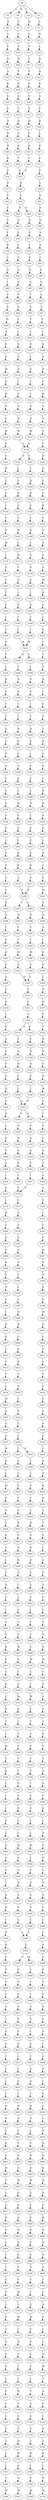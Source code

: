 strict digraph  {
	S0 -> S1 [ label = V ];
	S0 -> S2 [ label = L ];
	S0 -> S3 [ label = T ];
	S0 -> S4 [ label = M ];
	S1 -> S5 [ label = M ];
	S2 -> S6 [ label = P ];
	S3 -> S7 [ label = A ];
	S4 -> S8 [ label = V ];
	S5 -> S9 [ label = Q ];
	S6 -> S10 [ label = L ];
	S7 -> S11 [ label = N ];
	S8 -> S12 [ label = Q ];
	S9 -> S13 [ label = Y ];
	S10 -> S14 [ label = V ];
	S11 -> S15 [ label = L ];
	S12 -> S16 [ label = Y ];
	S13 -> S17 [ label = L ];
	S14 -> S18 [ label = H ];
	S15 -> S19 [ label = Q ];
	S16 -> S20 [ label = W ];
	S17 -> S21 [ label = V ];
	S18 -> S22 [ label = A ];
	S19 -> S23 [ label = Q ];
	S20 -> S24 [ label = V ];
	S21 -> S25 [ label = G ];
	S22 -> S26 [ label = K ];
	S23 -> S27 [ label = K ];
	S24 -> S28 [ label = S ];
	S25 -> S29 [ label = V ];
	S26 -> S30 [ label = G ];
	S27 -> S31 [ label = A ];
	S28 -> S32 [ label = L ];
	S29 -> S33 [ label = V ];
	S30 -> S34 [ label = E ];
	S31 -> S35 [ label = E ];
	S32 -> S36 [ label = V ];
	S33 -> S37 [ label = Q ];
	S34 -> S38 [ label = A ];
	S35 -> S39 [ label = R ];
	S36 -> S40 [ label = Q ];
	S37 -> S41 [ label = G ];
	S38 -> S42 [ label = R ];
	S39 -> S43 [ label = L ];
	S40 -> S44 [ label = G ];
	S41 -> S45 [ label = K ];
	S42 -> S46 [ label = R ];
	S43 -> S47 [ label = K ];
	S44 -> S48 [ label = K ];
	S45 -> S49 [ label = T ];
	S46 -> S50 [ label = K ];
	S47 -> S51 [ label = E ];
	S48 -> S52 [ label = T ];
	S49 -> S53 [ label = D ];
	S50 -> S54 [ label = E ];
	S51 -> S55 [ label = E ];
	S52 -> S53 [ label = D ];
	S53 -> S56 [ label = N ];
	S54 -> S57 [ label = E ];
	S55 -> S58 [ label = L ];
	S56 -> S59 [ label = L ];
	S57 -> S60 [ label = F ];
	S58 -> S61 [ label = A ];
	S59 -> S62 [ label = Q ];
	S59 -> S63 [ label = H ];
	S60 -> S64 [ label = E ];
	S61 -> S65 [ label = E ];
	S62 -> S66 [ label = A ];
	S63 -> S67 [ label = A ];
	S64 -> S68 [ label = E ];
	S65 -> S69 [ label = D ];
	S66 -> S70 [ label = E ];
	S67 -> S71 [ label = E ];
	S68 -> S72 [ label = F ];
	S69 -> S73 [ label = S ];
	S70 -> S74 [ label = L ];
	S71 -> S75 [ label = L ];
	S72 -> S76 [ label = R ];
	S73 -> S77 [ label = S ];
	S74 -> S78 [ label = A ];
	S75 -> S79 [ label = A ];
	S76 -> S80 [ label = G ];
	S77 -> S81 [ label = I ];
	S78 -> S82 [ label = Q ];
	S79 -> S83 [ label = S ];
	S80 -> S84 [ label = G ];
	S81 -> S85 [ label = R ];
	S82 -> S86 [ label = S ];
	S83 -> S87 [ label = S ];
	S84 -> S88 [ label = I ];
	S85 -> S89 [ label = Q ];
	S86 -> S90 [ label = P ];
	S87 -> S91 [ label = T ];
	S88 -> S92 [ label = F ];
	S89 -> S93 [ label = S ];
	S90 -> S94 [ label = S ];
	S91 -> S95 [ label = G ];
	S92 -> S96 [ label = K ];
	S93 -> S97 [ label = V ];
	S94 -> S98 [ label = F ];
	S95 -> S99 [ label = Y ];
	S96 -> S100 [ label = N ];
	S97 -> S101 [ label = E ];
	S98 -> S102 [ label = L ];
	S99 -> S103 [ label = L ];
	S100 -> S104 [ label = K ];
	S101 -> S105 [ label = L ];
	S102 -> S106 [ label = S ];
	S103 -> S107 [ label = S ];
	S104 -> S108 [ label = Y ];
	S105 -> S109 [ label = K ];
	S106 -> S110 [ label = V ];
	S107 -> S111 [ label = I ];
	S108 -> S112 [ label = K ];
	S109 -> S113 [ label = S ];
	S110 -> S114 [ label = A ];
	S111 -> S115 [ label = E ];
	S112 -> S116 [ label = M ];
	S113 -> S117 [ label = D ];
	S114 -> S118 [ label = L ];
	S115 -> S119 [ label = L ];
	S116 -> S120 [ label = D ];
	S117 -> S121 [ label = F ];
	S118 -> S122 [ label = T ];
	S119 -> S123 [ label = T ];
	S120 -> S124 [ label = N ];
	S121 -> S125 [ label = K ];
	S122 -> S126 [ label = Q ];
	S123 -> S127 [ label = Q ];
	S124 -> S128 [ label = H ];
	S125 -> S129 [ label = V ];
	S126 -> S130 [ label = N ];
	S127 -> S131 [ label = N ];
	S128 -> S132 [ label = F ];
	S129 -> S133 [ label = V ];
	S130 -> S134 [ label = W ];
	S131 -> S135 [ label = W ];
	S132 -> S136 [ label = K ];
	S133 -> S137 [ label = V ];
	S134 -> S138 [ label = S ];
	S135 -> S138 [ label = S ];
	S136 -> S139 [ label = K ];
	S137 -> S140 [ label = F ];
	S138 -> S141 [ label = V ];
	S138 -> S142 [ label = F ];
	S139 -> S143 [ label = V ];
	S140 -> S144 [ label = D ];
	S141 -> S145 [ label = L ];
	S142 -> S146 [ label = L ];
	S143 -> S147 [ label = H ];
	S144 -> S148 [ label = G ];
	S145 -> S149 [ label = G ];
	S146 -> S150 [ label = D ];
	S147 -> S151 [ label = L ];
	S148 -> S152 [ label = L ];
	S149 -> S153 [ label = D ];
	S150 -> S154 [ label = D ];
	S151 -> S155 [ label = V ];
	S152 -> S156 [ label = G ];
	S153 -> S157 [ label = F ];
	S154 -> S158 [ label = F ];
	S155 -> S159 [ label = I ];
	S156 -> S160 [ label = K ];
	S157 -> S161 [ label = L ];
	S158 -> S162 [ label = L ];
	S159 -> S163 [ label = F ];
	S160 -> S164 [ label = V ];
	S161 -> S165 [ label = D ];
	S162 -> S166 [ label = N ];
	S163 -> S167 [ label = A ];
	S164 -> S168 [ label = Q ];
	S165 -> S169 [ label = L ];
	S166 -> S170 [ label = L ];
	S167 -> S171 [ label = M ];
	S168 -> S172 [ label = E ];
	S169 -> S173 [ label = H ];
	S170 -> S174 [ label = S ];
	S171 -> S175 [ label = L ];
	S172 -> S176 [ label = G ];
	S173 -> S177 [ label = T ];
	S174 -> S178 [ label = P ];
	S175 -> S179 [ label = V ];
	S176 -> S180 [ label = V ];
	S177 -> S181 [ label = A ];
	S178 -> S182 [ label = A ];
	S179 -> S183 [ label = F ];
	S180 -> S184 [ label = W ];
	S181 -> S185 [ label = L ];
	S182 -> S186 [ label = L ];
	S183 -> S187 [ label = F ];
	S184 -> S188 [ label = K ];
	S185 -> S189 [ label = G ];
	S186 -> S190 [ label = G ];
	S187 -> S191 [ label = S ];
	S188 -> S192 [ label = L ];
	S189 -> S193 [ label = Y ];
	S190 -> S194 [ label = Y ];
	S191 -> S195 [ label = I ];
	S192 -> S196 [ label = L ];
	S193 -> S197 [ label = I ];
	S194 -> S198 [ label = I ];
	S195 -> S199 [ label = A ];
	S196 -> S200 [ label = K ];
	S197 -> S201 [ label = W ];
	S198 -> S201 [ label = W ];
	S199 -> S202 [ label = P ];
	S200 -> S203 [ label = I ];
	S201 -> S204 [ label = Q ];
	S201 -> S205 [ label = E ];
	S202 -> S206 [ label = F ];
	S203 -> S207 [ label = Y ];
	S204 -> S208 [ label = I ];
	S205 -> S209 [ label = I ];
	S206 -> S210 [ label = L ];
	S207 -> S211 [ label = N ];
	S208 -> S212 [ label = A ];
	S209 -> S213 [ label = A ];
	S210 -> S214 [ label = K ];
	S211 -> S215 [ label = D ];
	S212 -> S216 [ label = E ];
	S213 -> S217 [ label = E ];
	S214 -> S218 [ label = E ];
	S215 -> S219 [ label = I ];
	S216 -> S220 [ label = I ];
	S217 -> S221 [ label = I ];
	S218 -> S222 [ label = T ];
	S219 -> S223 [ label = P ];
	S220 -> S224 [ label = Y ];
	S221 -> S225 [ label = Y ];
	S222 -> S226 [ label = V ];
	S223 -> S227 [ label = T ];
	S224 -> S228 [ label = R ];
	S225 -> S229 [ label = N ];
	S226 -> S230 [ label = S ];
	S227 -> S231 [ label = V ];
	S228 -> S232 [ label = Q ];
	S229 -> S233 [ label = K ];
	S230 -> S234 [ label = S ];
	S231 -> S235 [ label = K ];
	S232 -> S236 [ label = L ];
	S233 -> S237 [ label = L ];
	S234 -> S238 [ label = V ];
	S235 -> S239 [ label = I ];
	S236 -> S240 [ label = L ];
	S237 -> S241 [ label = F ];
	S238 -> S242 [ label = A ];
	S239 -> S243 [ label = S ];
	S240 -> S244 [ label = P ];
	S241 -> S245 [ label = P ];
	S242 -> S246 [ label = Y ];
	S243 -> S247 [ label = I ];
	S244 -> S248 [ label = L ];
	S245 -> S249 [ label = F ];
	S246 -> S250 [ label = T ];
	S247 -> S251 [ label = R ];
	S248 -> S252 [ label = H ];
	S249 -> S253 [ label = H ];
	S250 -> S254 [ label = V ];
	S251 -> S255 [ label = R ];
	S252 -> S256 [ label = V ];
	S253 -> S257 [ label = I ];
	S254 -> S258 [ label = S ];
	S255 -> S259 [ label = K ];
	S256 -> S260 [ label = S ];
	S257 -> S261 [ label = S ];
	S258 -> S262 [ label = Q ];
	S259 -> S263 [ label = E ];
	S260 -> S264 [ label = F ];
	S261 -> S265 [ label = F ];
	S262 -> S266 [ label = L ];
	S263 -> S267 [ label = L ];
	S264 -> S268 [ label = S ];
	S265 -> S269 [ label = S ];
	S266 -> S270 [ label = S ];
	S267 -> S271 [ label = N ];
	S268 -> S272 [ label = K ];
	S269 -> S273 [ label = K ];
	S270 -> S274 [ label = V ];
	S271 -> S275 [ label = C ];
	S272 -> S276 [ label = A ];
	S273 -> S277 [ label = A ];
	S274 -> S278 [ label = V ];
	S275 -> S279 [ label = V ];
	S276 -> S280 [ label = R ];
	S277 -> S280 [ label = R ];
	S278 -> S281 [ label = T ];
	S279 -> S282 [ label = M ];
	S280 -> S283 [ label = I ];
	S280 -> S284 [ label = L ];
	S281 -> S285 [ label = K ];
	S282 -> S286 [ label = S ];
	S283 -> S287 [ label = N ];
	S284 -> S288 [ label = N ];
	S285 -> S289 [ label = N ];
	S286 -> S290 [ label = S ];
	S287 -> S291 [ label = C ];
	S288 -> S292 [ label = C ];
	S289 -> S293 [ label = L ];
	S290 -> S294 [ label = A ];
	S291 -> S295 [ label = T ];
	S292 -> S296 [ label = T ];
	S293 -> S297 [ label = E ];
	S294 -> S298 [ label = L ];
	S295 -> S299 [ label = M ];
	S296 -> S300 [ label = M ];
	S297 -> S301 [ label = Q ];
	S298 -> S302 [ label = G ];
	S299 -> S303 [ label = S ];
	S300 -> S304 [ label = S ];
	S301 -> S305 [ label = E ];
	S302 -> S306 [ label = Q ];
	S303 -> S307 [ label = D ];
	S304 -> S307 [ label = D ];
	S305 -> S308 [ label = A ];
	S306 -> S309 [ label = L ];
	S307 -> S310 [ label = L ];
	S308 -> S311 [ label = E ];
	S309 -> S312 [ label = N ];
	S310 -> S313 [ label = L ];
	S311 -> S314 [ label = S ];
	S312 -> S315 [ label = Q ];
	S313 -> S316 [ label = G ];
	S314 -> S317 [ label = L ];
	S315 -> S318 [ label = F ];
	S316 -> S319 [ label = R ];
	S316 -> S320 [ label = K ];
	S317 -> S321 [ label = K ];
	S318 -> S322 [ label = T ];
	S319 -> S323 [ label = F ];
	S320 -> S324 [ label = F ];
	S321 -> S325 [ label = A ];
	S322 -> S326 [ label = N ];
	S323 -> S327 [ label = N ];
	S324 -> S328 [ label = N ];
	S325 -> S329 [ label = E ];
	S326 -> S330 [ label = K ];
	S327 -> S331 [ label = H ];
	S328 -> S332 [ label = H ];
	S329 -> S333 [ label = F ];
	S330 -> S334 [ label = V ];
	S331 -> S335 [ label = F ];
	S332 -> S336 [ label = F ];
	S333 -> S337 [ label = E ];
	S334 -> S338 [ label = N ];
	S335 -> S339 [ label = I ];
	S336 -> S340 [ label = I ];
	S337 -> S341 [ label = Q ];
	S338 -> S342 [ label = W ];
	S339 -> S343 [ label = N ];
	S340 -> S343 [ label = N ];
	S341 -> S344 [ label = S ];
	S342 -> S345 [ label = Y ];
	S343 -> S346 [ label = G ];
	S343 -> S347 [ label = Q ];
	S344 -> S348 [ label = E ];
	S345 -> S349 [ label = I ];
	S346 -> S350 [ label = V ];
	S347 -> S351 [ label = V ];
	S348 -> S352 [ label = L ];
	S349 -> S353 [ label = V ];
	S350 -> S354 [ label = H ];
	S351 -> S355 [ label = H ];
	S352 -> S356 [ label = R ];
	S353 -> S357 [ label = L ];
	S354 -> S358 [ label = G ];
	S355 -> S359 [ label = G ];
	S356 -> S360 [ label = T ];
	S357 -> S361 [ label = G ];
	S358 -> S362 [ label = F ];
	S359 -> S363 [ label = F ];
	S360 -> S364 [ label = S ];
	S361 -> S365 [ label = T ];
	S362 -> S366 [ label = I ];
	S363 -> S367 [ label = I ];
	S364 -> S368 [ label = I ];
	S365 -> S369 [ label = G ];
	S366 -> S370 [ label = V ];
	S367 -> S370 [ label = V ];
	S368 -> S371 [ label = S ];
	S369 -> S372 [ label = A ];
	S370 -> S373 [ label = I ];
	S371 -> S374 [ label = L ];
	S372 -> S375 [ label = T ];
	S373 -> S376 [ label = G ];
	S374 -> S377 [ label = H ];
	S375 -> S378 [ label = I ];
	S376 -> S379 [ label = T ];
	S377 -> S380 [ label = S ];
	S378 -> S381 [ label = L ];
	S379 -> S382 [ label = G ];
	S380 -> S383 [ label = D ];
	S381 -> S384 [ label = F ];
	S382 -> S385 [ label = A ];
	S383 -> S386 [ label = V ];
	S384 -> S387 [ label = N ];
	S385 -> S388 [ label = A ];
	S386 -> S389 [ label = K ];
	S387 -> S390 [ label = R ];
	S388 -> S391 [ label = I ];
	S389 -> S392 [ label = V ];
	S390 -> S393 [ label = G ];
	S391 -> S394 [ label = L ];
	S392 -> S395 [ label = V ];
	S393 -> S396 [ label = E ];
	S394 -> S397 [ label = A ];
	S395 -> S398 [ label = V ];
	S396 -> S399 [ label = Q ];
	S397 -> S400 [ label = N ];
	S398 -> S401 [ label = L ];
	S399 -> S402 [ label = M ];
	S400 -> S403 [ label = R ];
	S401 -> S404 [ label = D ];
	S402 -> S405 [ label = G ];
	S403 -> S406 [ label = G ];
	S404 -> S407 [ label = P ];
	S405 -> S408 [ label = C ];
	S406 -> S409 [ label = E ];
	S407 -> S410 [ label = L ];
	S408 -> S411 [ label = S ];
	S409 -> S412 [ label = R ];
	S410 -> S413 [ label = L ];
	S411 -> S414 [ label = L ];
	S412 -> S415 [ label = L ];
	S413 -> S416 [ label = T ];
	S414 -> S417 [ label = L ];
	S415 -> S418 [ label = G ];
	S416 -> S419 [ label = L ];
	S417 -> S420 [ label = F ];
	S418 -> S421 [ label = C ];
	S419 -> S422 [ label = M ];
	S420 -> S423 [ label = L ];
	S421 -> S424 [ label = S ];
	S422 -> S425 [ label = N ];
	S423 -> S426 [ label = V ];
	S424 -> S427 [ label = L ];
	S425 -> S428 [ label = G ];
	S426 -> S429 [ label = S ];
	S427 -> S430 [ label = F ];
	S428 -> S431 [ label = V ];
	S429 -> S432 [ label = F ];
	S430 -> S433 [ label = F ];
	S430 -> S434 [ label = V ];
	S431 -> S435 [ label = W ];
	S432 -> S436 [ label = C ];
	S433 -> S437 [ label = L ];
	S434 -> S438 [ label = L ];
	S435 -> S439 [ label = K ];
	S436 -> S440 [ label = R ];
	S437 -> S441 [ label = A ];
	S438 -> S442 [ label = L ];
	S439 -> S443 [ label = L ];
	S440 -> S444 [ label = V ];
	S441 -> S445 [ label = V ];
	S442 -> S446 [ label = V ];
	S443 -> S447 [ label = M ];
	S444 -> S448 [ label = R ];
	S445 -> S449 [ label = F ];
	S446 -> S450 [ label = F ];
	S447 -> S451 [ label = E ];
	S448 -> S452 [ label = K ];
	S449 -> S453 [ label = C ];
	S450 -> S454 [ label = C ];
	S451 -> S455 [ label = K ];
	S452 -> S456 [ label = S ];
	S453 -> S457 [ label = R ];
	S454 -> S458 [ label = R ];
	S455 -> S459 [ label = Y ];
	S456 -> S460 [ label = C ];
	S457 -> S461 [ label = G ];
	S458 -> S462 [ label = A ];
	S459 -> S463 [ label = K ];
	S460 -> S464 [ label = F ];
	S461 -> S465 [ label = H ];
	S462 -> S466 [ label = H ];
	S463 -> S467 [ label = A ];
	S464 -> S468 [ label = L ];
	S465 -> S469 [ label = K ];
	S466 -> S470 [ label = K ];
	S467 -> S471 [ label = L ];
	S468 -> S472 [ label = A ];
	S469 -> S473 [ label = S ];
	S470 -> S474 [ label = S ];
	S471 -> S475 [ label = P ];
	S472 -> S476 [ label = G ];
	S473 -> S477 [ label = C ];
	S474 -> S478 [ label = S ];
	S475 -> S479 [ label = A ];
	S476 -> S480 [ label = T ];
	S477 -> S481 [ label = C ];
	S478 -> S482 [ label = V ];
	S479 -> S483 [ label = V ];
	S480 -> S484 [ label = V ];
	S481 -> S485 [ label = L ];
	S482 -> S486 [ label = L ];
	S483 -> S487 [ label = I ];
	S484 -> S488 [ label = I ];
	S485 -> S489 [ label = L ];
	S486 -> S490 [ label = L ];
	S487 -> S491 [ label = A ];
	S488 -> S492 [ label = V ];
	S489 -> S493 [ label = V ];
	S490 -> S494 [ label = V ];
	S491 -> S495 [ label = A ];
	S492 -> S496 [ label = A ];
	S493 -> S497 [ label = W ];
	S494 -> S498 [ label = C ];
	S495 -> S499 [ label = K ];
	S496 -> S500 [ label = A ];
	S497 -> S501 [ label = A ];
	S498 -> S502 [ label = M ];
	S499 -> S503 [ label = K ];
	S500 -> S504 [ label = M ];
	S501 -> S505 [ label = I ];
	S502 -> S506 [ label = L ];
	S503 -> S507 [ label = A ];
	S504 -> S508 [ label = G ];
	S505 -> S509 [ label = A ];
	S506 -> S510 [ label = I ];
	S507 -> S511 [ label = K ];
	S508 -> S512 [ label = S ];
	S509 -> S513 [ label = W ];
	S510 -> S514 [ label = W ];
	S511 -> S515 [ label = L ];
	S512 -> S516 [ label = V ];
	S513 -> S517 [ label = S ];
	S514 -> S518 [ label = C ];
	S515 -> S519 [ label = N ];
	S516 -> S520 [ label = T ];
	S517 -> S521 [ label = I ];
	S518 -> S522 [ label = T ];
	S519 -> S523 [ label = C ];
	S520 -> S524 [ label = G ];
	S521 -> S525 [ label = T ];
	S522 -> S526 [ label = A ];
	S523 -> S527 [ label = I ];
	S524 -> S528 [ label = S ];
	S525 -> S529 [ label = F ];
	S526 -> S530 [ label = F ];
	S527 -> S531 [ label = M ];
	S528 -> S532 [ label = V ];
	S529 -> S533 [ label = V ];
	S530 -> S534 [ label = V ];
	S531 -> S535 [ label = S ];
	S532 -> S536 [ label = V ];
	S533 -> S537 [ label = L ];
	S534 -> S538 [ label = T ];
	S535 -> S539 [ label = K ];
	S536 -> S540 [ label = S ];
	S537 -> S541 [ label = F ];
	S538 -> S542 [ label = I ];
	S539 -> S543 [ label = L ];
	S540 -> S544 [ label = G ];
	S541 -> S545 [ label = S ];
	S542 -> S546 [ label = S ];
	S543 -> S547 [ label = L ];
	S544 -> S548 [ label = Y ];
	S545 -> S549 [ label = S ];
	S546 -> S550 [ label = S ];
	S547 -> S551 [ label = L ];
	S548 -> S552 [ label = A ];
	S549 -> S553 [ label = L ];
	S550 -> S554 [ label = L ];
	S551 -> S555 [ label = S ];
	S552 -> S556 [ label = L ];
	S553 -> S557 [ label = F ];
	S554 -> S558 [ label = I ];
	S555 -> S559 [ label = L ];
	S556 -> S560 [ label = S ];
	S557 -> S561 [ label = W ];
	S558 -> S562 [ label = W ];
	S559 -> S563 [ label = N ];
	S560 -> S564 [ label = Y ];
	S561 -> S565 [ label = S ];
	S562 -> S566 [ label = L ];
	S563 -> S567 [ label = A ];
	S564 -> S568 [ label = Y ];
	S565 -> S569 [ label = F ];
	S566 -> S570 [ label = F ];
	S567 -> S571 [ label = S ];
	S568 -> S572 [ label = L ];
	S569 -> S573 [ label = A ];
	S570 -> S574 [ label = A ];
	S571 -> S575 [ label = T ];
	S572 -> S576 [ label = G ];
	S573 -> S577 [ label = V ];
	S574 -> S578 [ label = V ];
	S575 -> S579 [ label = N ];
	S576 -> S580 [ label = V ];
	S577 -> S581 [ label = S ];
	S578 -> S582 [ label = S ];
	S579 -> S583 [ label = H ];
	S580 -> S584 [ label = F ];
	S581 -> S585 [ label = L ];
	S582 -> S586 [ label = L ];
	S583 -> S587 [ label = I ];
	S584 -> S588 [ label = L ];
	S585 -> S589 [ label = L ];
	S586 -> S589 [ label = L ];
	S587 -> S590 [ label = N ];
	S588 -> S591 [ label = L ];
	S589 -> S592 [ label = G ];
	S590 -> S593 [ label = R ];
	S591 -> S594 [ label = S ];
	S592 -> S595 [ label = V ];
	S592 -> S596 [ label = M ];
	S593 -> S597 [ label = F ];
	S594 -> S598 [ label = G ];
	S595 -> S599 [ label = S ];
	S596 -> S600 [ label = L ];
	S597 -> S601 [ label = V ];
	S598 -> S602 [ label = F ];
	S599 -> S603 [ label = S ];
	S600 -> S604 [ label = I ];
	S601 -> S605 [ label = V ];
	S602 -> S606 [ label = T ];
	S603 -> S607 [ label = F ];
	S604 -> S608 [ label = L ];
	S605 -> S609 [ label = L ];
	S606 -> S610 [ label = F ];
	S607 -> S611 [ label = A ];
	S608 -> S612 [ label = A ];
	S609 -> S613 [ label = S ];
	S610 -> S614 [ label = G ];
	S611 -> S615 [ label = V ];
	S612 -> S616 [ label = V ];
	S613 -> S617 [ label = T ];
	S614 -> S618 [ label = L ];
	S615 -> S619 [ label = F ];
	S616 -> S620 [ label = I ];
	S617 -> S621 [ label = G ];
	S618 -> S622 [ label = V ];
	S619 -> S623 [ label = S ];
	S620 -> S624 [ label = S ];
	S621 -> S625 [ label = A ];
	S622 -> S626 [ label = L ];
	S623 -> S627 [ label = C ];
	S624 -> S628 [ label = C ];
	S625 -> S629 [ label = T ];
	S626 -> S630 [ label = C ];
	S627 -> S631 [ label = I ];
	S628 -> S632 [ label = V ];
	S629 -> S633 [ label = L ];
	S630 -> S634 [ label = T ];
	S631 -> S635 [ label = G ];
	S632 -> S636 [ label = G ];
	S633 -> S637 [ label = L ];
	S634 -> S638 [ label = I ];
	S635 -> S639 [ label = L ];
	S636 -> S640 [ label = L ];
	S637 -> S641 [ label = L ];
	S638 -> S642 [ label = F ];
	S639 -> S643 [ label = H ];
	S640 -> S644 [ label = H ];
	S641 -> S645 [ label = N ];
	S642 -> S646 [ label = L ];
	S643 -> S647 [ label = Q ];
	S644 -> S648 [ label = Q ];
	S645 -> S649 [ label = R ];
	S646 -> S650 [ label = L ];
	S647 -> S651 [ label = L ];
	S648 -> S652 [ label = L ];
	S649 -> S653 [ label = S ];
	S650 -> S654 [ label = R ];
	S651 -> S655 [ label = V ];
	S652 -> S656 [ label = F ];
	S653 -> S657 [ label = K ];
	S654 -> S658 [ label = N ];
	S655 -> S659 [ label = D ];
	S656 -> S660 [ label = D ];
	S657 -> S661 [ label = K ];
	S658 -> S662 [ label = N ];
	S659 -> S663 [ label = V ];
	S660 -> S664 [ label = K ];
	S661 -> S665 [ label = M ];
	S662 -> S666 [ label = R ];
	S663 -> S667 [ label = W ];
	S664 -> S668 [ label = W ];
	S665 -> S669 [ label = F ];
	S666 -> S670 [ label = W ];
	S667 -> S671 [ label = G ];
	S668 -> S672 [ label = G ];
	S669 -> S673 [ label = L ];
	S670 -> S674 [ label = D ];
	S671 -> S675 [ label = P ];
	S672 -> S676 [ label = P ];
	S673 -> S677 [ label = S ];
	S674 -> S678 [ label = P ];
	S675 -> S679 [ label = S ];
	S676 -> S680 [ label = S ];
	S677 -> S681 [ label = V ];
	S678 -> S682 [ label = R ];
	S679 -> S683 [ label = R ];
	S680 -> S684 [ label = K ];
	S681 -> S685 [ label = V ];
	S682 -> S686 [ label = N ];
	S683 -> S687 [ label = P ];
	S684 -> S688 [ label = P ];
	S685 -> S689 [ label = L ];
	S686 -> S690 [ label = S ];
	S687 -> S691 [ label = S ];
	S688 -> S692 [ label = S ];
	S689 -> S693 [ label = L ];
	S690 -> S694 [ label = S ];
	S691 -> S695 [ label = V ];
	S692 -> S696 [ label = V ];
	S693 -> S697 [ label = T ];
	S694 -> S698 [ label = T ];
	S695 -> S699 [ label = Y ];
	S696 -> S700 [ label = Y ];
	S697 -> S701 [ label = G ];
	S698 -> S702 [ label = Y ];
	S699 -> S703 [ label = M ];
	S700 -> S704 [ label = L ];
	S701 -> S705 [ label = Y ];
	S702 -> S706 [ label = L ];
	S703 -> S707 [ label = G ];
	S704 -> S708 [ label = E ];
	S705 -> S709 [ label = C ];
	S706 -> S710 [ label = D ];
	S707 -> S711 [ label = W ];
	S708 -> S712 [ label = W ];
	S709 -> S713 [ label = R ];
	S710 -> S714 [ label = V ];
	S711 -> S715 [ label = L ];
	S712 -> S716 [ label = V ];
	S713 -> S717 [ label = A ];
	S714 -> S718 [ label = I ];
	S715 -> S719 [ label = R ];
	S716 -> S720 [ label = S ];
	S717 -> S721 [ label = R ];
	S718 -> S722 [ label = I ];
	S719 -> S723 [ label = L ];
	S720 -> S724 [ label = L ];
	S721 -> S725 [ label = K ];
	S722 -> S726 [ label = A ];
	S723 -> S727 [ label = L ];
	S724 -> S728 [ label = F ];
	S725 -> S729 [ label = S ];
	S726 -> S730 [ label = W ];
	S727 -> S731 [ label = L ];
	S728 -> S732 [ label = I ];
	S729 -> S733 [ label = L ];
	S730 -> S734 [ label = T ];
	S731 -> S735 [ label = H ];
	S732 -> S736 [ label = T ];
	S733 -> S737 [ label = F ];
	S734 -> S738 [ label = Q ];
	S735 -> S739 [ label = T ];
	S736 -> S740 [ label = A ];
	S737 -> S741 [ label = F ];
	S738 -> S742 [ label = S ];
	S739 -> S743 [ label = G ];
	S740 -> S744 [ label = G ];
	S741 -> S745 [ label = L ];
	S742 -> S746 [ label = I ];
	S743 -> S747 [ label = S ];
	S744 -> S748 [ label = S ];
	S745 -> S749 [ label = V ];
	S746 -> S750 [ label = A ];
	S747 -> S751 [ label = N ];
	S748 -> S752 [ label = T ];
	S749 -> S753 [ label = T ];
	S750 -> S754 [ label = T ];
	S751 -> S755 [ label = W ];
	S752 -> S756 [ label = W ];
	S753 -> S757 [ label = L ];
	S754 -> S758 [ label = K ];
	S755 -> S759 [ label = V ];
	S756 -> S760 [ label = I ];
	S757 -> S761 [ label = L ];
	S758 -> S762 [ label = L ];
	S759 -> S763 [ label = A ];
	S760 -> S764 [ label = G ];
	S761 -> S765 [ label = T ];
	S762 -> S766 [ label = P ];
	S763 -> S767 [ label = M ];
	S764 -> S768 [ label = M ];
	S765 -> S769 [ label = W ];
	S766 -> S770 [ label = M ];
}
